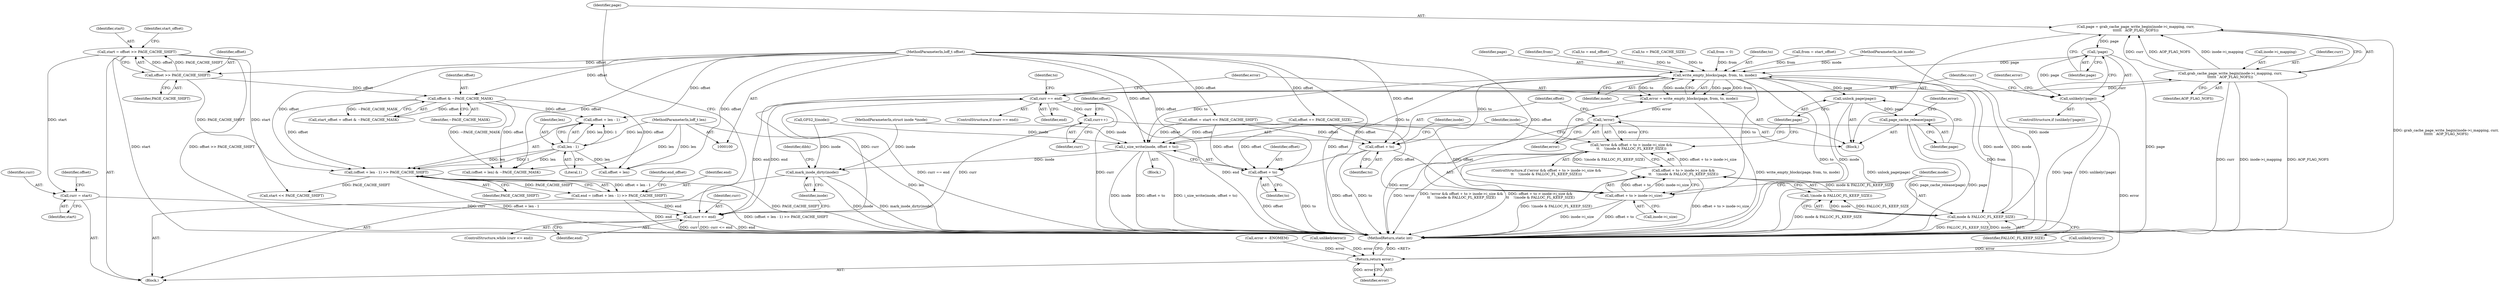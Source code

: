 digraph "1_linux_64dd153c83743af81f20924c6343652d731eeecb_1@API" {
"1000201" [label="(Call,page = grab_cache_page_write_begin(inode->i_mapping, curr,\n\t\t\t\t\t\t   AOP_FLAG_NOFS))"];
"1000203" [label="(Call,grab_cache_page_write_begin(inode->i_mapping, curr,\n\t\t\t\t\t\t   AOP_FLAG_NOFS))"];
"1000197" [label="(Call,curr <= end)"];
"1000262" [label="(Call,curr++)"];
"1000220" [label="(Call,curr == end)"];
"1000182" [label="(Call,curr = start)"];
"1000114" [label="(Call,start = offset >> PAGE_CACHE_SHIFT)"];
"1000116" [label="(Call,offset >> PAGE_CACHE_SHIFT)"];
"1000102" [label="(MethodParameterIn,loff_t offset)"];
"1000126" [label="(Call,end = (offset + len - 1) >> PAGE_CACHE_SHIFT)"];
"1000128" [label="(Call,(offset + len - 1) >> PAGE_CACHE_SHIFT)"];
"1000122" [label="(Call,offset & ~PAGE_CACHE_MASK)"];
"1000131" [label="(Call,len - 1)"];
"1000103" [label="(MethodParameterIn,loff_t len)"];
"1000211" [label="(Call,!page)"];
"1000210" [label="(Call,unlikely(!page))"];
"1000228" [label="(Call,write_empty_blocks(page, from, to, mode))"];
"1000226" [label="(Call,error = write_empty_blocks(page, from, to, mode))"];
"1000235" [label="(Call,!error)"];
"1000234" [label="(Call,!error && offset + to > inode->i_size &&\n\t\t    !(mode & FALLOC_FL_KEEP_SIZE))"];
"1000275" [label="(Return,return error;)"];
"1000238" [label="(Call,offset + to > inode->i_size)"];
"1000237" [label="(Call,offset + to > inode->i_size &&\n\t\t    !(mode & FALLOC_FL_KEEP_SIZE))"];
"1000239" [label="(Call,offset + to)"];
"1000246" [label="(Call,mode & FALLOC_FL_KEEP_SIZE)"];
"1000245" [label="(Call,!(mode & FALLOC_FL_KEEP_SIZE))"];
"1000250" [label="(Call,i_size_write(inode, offset + to))"];
"1000270" [label="(Call,mark_inode_dirty(inode))"];
"1000252" [label="(Call,offset + to)"];
"1000255" [label="(Call,unlock_page(page))"];
"1000257" [label="(Call,page_cache_release(page))"];
"1000219" [label="(ControlStructure,if (curr == end))"];
"1000202" [label="(Identifier,page)"];
"1000115" [label="(Identifier,start)"];
"1000267" [label="(Call,from = 0)"];
"1000200" [label="(Block,)"];
"1000222" [label="(Identifier,end)"];
"1000187" [label="(Call,start << PAGE_CACHE_SHIFT)"];
"1000123" [label="(Identifier,offset)"];
"1000231" [label="(Identifier,to)"];
"1000214" [label="(Call,error = -ENOMEM)"];
"1000270" [label="(Call,mark_inode_dirty(inode))"];
"1000220" [label="(Call,curr == end)"];
"1000265" [label="(Identifier,offset)"];
"1000203" [label="(Call,grab_cache_page_write_begin(inode->i_mapping, curr,\n\t\t\t\t\t\t   AOP_FLAG_NOFS))"];
"1000190" [label="(Call,from = start_offset)"];
"1000140" [label="(Call,(offset + len) & ~PAGE_CACHE_MASK)"];
"1000243" [label="(Identifier,inode)"];
"1000114" [label="(Call,start = offset >> PAGE_CACHE_SHIFT)"];
"1000236" [label="(Identifier,error)"];
"1000241" [label="(Identifier,to)"];
"1000252" [label="(Call,offset + to)"];
"1000129" [label="(Call,offset + len - 1)"];
"1000104" [label="(MethodParameterIn,int mode)"];
"1000198" [label="(Identifier,curr)"];
"1000197" [label="(Call,curr <= end)"];
"1000186" [label="(Identifier,offset)"];
"1000160" [label="(Call,unlikely(error))"];
"1000258" [label="(Identifier,page)"];
"1000228" [label="(Call,write_empty_blocks(page, from, to, mode))"];
"1000182" [label="(Call,curr = start)"];
"1000224" [label="(Identifier,to)"];
"1000212" [label="(Identifier,page)"];
"1000260" [label="(Identifier,error)"];
"1000226" [label="(Call,error = write_empty_blocks(page, from, to, mode))"];
"1000121" [label="(Identifier,start_offset)"];
"1000215" [label="(Identifier,error)"];
"1000179" [label="(Call,unlikely(error))"];
"1000245" [label="(Call,!(mode & FALLOC_FL_KEEP_SIZE))"];
"1000253" [label="(Identifier,offset)"];
"1000257" [label="(Call,page_cache_release(page))"];
"1000102" [label="(MethodParameterIn,loff_t offset)"];
"1000242" [label="(Call,inode->i_size)"];
"1000103" [label="(MethodParameterIn,loff_t len)"];
"1000262" [label="(Call,curr++)"];
"1000229" [label="(Identifier,page)"];
"1000248" [label="(Identifier,FALLOC_FL_KEEP_SIZE)"];
"1000132" [label="(Identifier,len)"];
"1000105" [label="(Block,)"];
"1000238" [label="(Call,offset + to > inode->i_size)"];
"1000277" [label="(MethodReturn,static int)"];
"1000251" [label="(Identifier,inode)"];
"1000131" [label="(Call,len - 1)"];
"1000230" [label="(Identifier,from)"];
"1000276" [label="(Identifier,error)"];
"1000227" [label="(Identifier,error)"];
"1000134" [label="(Identifier,PAGE_CACHE_SHIFT)"];
"1000209" [label="(ControlStructure,if (unlikely(!page)))"];
"1000201" [label="(Call,page = grab_cache_page_write_begin(inode->i_mapping, curr,\n\t\t\t\t\t\t   AOP_FLAG_NOFS))"];
"1000204" [label="(Call,inode->i_mapping)"];
"1000196" [label="(ControlStructure,while (curr <= end))"];
"1000249" [label="(Block,)"];
"1000250" [label="(Call,i_size_write(inode, offset + to))"];
"1000141" [label="(Call,offset + len)"];
"1000247" [label="(Identifier,mode)"];
"1000255" [label="(Call,unlock_page(page))"];
"1000184" [label="(Identifier,start)"];
"1000271" [label="(Identifier,inode)"];
"1000246" [label="(Call,mode & FALLOC_FL_KEEP_SIZE)"];
"1000120" [label="(Call,start_offset = offset & ~PAGE_CACHE_MASK)"];
"1000124" [label="(Identifier,~PAGE_CACHE_MASK)"];
"1000232" [label="(Identifier,mode)"];
"1000223" [label="(Call,to = end_offset)"];
"1000233" [label="(ControlStructure,if (!error && offset + to > inode->i_size &&\n\t\t    !(mode & FALLOC_FL_KEEP_SIZE)))"];
"1000210" [label="(Call,unlikely(!page))"];
"1000101" [label="(MethodParameterIn,struct inode *inode)"];
"1000235" [label="(Call,!error)"];
"1000199" [label="(Identifier,end)"];
"1000109" [label="(Call,GFS2_I(inode))"];
"1000139" [label="(Identifier,end_offset)"];
"1000118" [label="(Identifier,PAGE_CACHE_SHIFT)"];
"1000211" [label="(Call,!page)"];
"1000263" [label="(Identifier,curr)"];
"1000207" [label="(Identifier,curr)"];
"1000275" [label="(Return,return error;)"];
"1000116" [label="(Call,offset >> PAGE_CACHE_SHIFT)"];
"1000273" [label="(Identifier,dibh)"];
"1000128" [label="(Call,(offset + len - 1) >> PAGE_CACHE_SHIFT)"];
"1000221" [label="(Identifier,curr)"];
"1000133" [label="(Literal,1)"];
"1000126" [label="(Call,end = (offset + len - 1) >> PAGE_CACHE_SHIFT)"];
"1000208" [label="(Identifier,AOP_FLAG_NOFS)"];
"1000117" [label="(Identifier,offset)"];
"1000254" [label="(Identifier,to)"];
"1000183" [label="(Identifier,curr)"];
"1000234" [label="(Call,!error && offset + to > inode->i_size &&\n\t\t    !(mode & FALLOC_FL_KEEP_SIZE))"];
"1000237" [label="(Call,offset + to > inode->i_size &&\n\t\t    !(mode & FALLOC_FL_KEEP_SIZE))"];
"1000185" [label="(Call,offset = start << PAGE_CACHE_SHIFT)"];
"1000264" [label="(Call,offset += PAGE_CACHE_SIZE)"];
"1000122" [label="(Call,offset & ~PAGE_CACHE_MASK)"];
"1000256" [label="(Identifier,page)"];
"1000193" [label="(Call,to = PAGE_CACHE_SIZE)"];
"1000127" [label="(Identifier,end)"];
"1000240" [label="(Identifier,offset)"];
"1000239" [label="(Call,offset + to)"];
"1000201" -> "1000200"  [label="AST: "];
"1000201" -> "1000203"  [label="CFG: "];
"1000202" -> "1000201"  [label="AST: "];
"1000203" -> "1000201"  [label="AST: "];
"1000212" -> "1000201"  [label="CFG: "];
"1000201" -> "1000277"  [label="DDG: grab_cache_page_write_begin(inode->i_mapping, curr,\n\t\t\t\t\t\t   AOP_FLAG_NOFS)"];
"1000203" -> "1000201"  [label="DDG: inode->i_mapping"];
"1000203" -> "1000201"  [label="DDG: curr"];
"1000203" -> "1000201"  [label="DDG: AOP_FLAG_NOFS"];
"1000201" -> "1000211"  [label="DDG: page"];
"1000203" -> "1000208"  [label="CFG: "];
"1000204" -> "1000203"  [label="AST: "];
"1000207" -> "1000203"  [label="AST: "];
"1000208" -> "1000203"  [label="AST: "];
"1000203" -> "1000277"  [label="DDG: AOP_FLAG_NOFS"];
"1000203" -> "1000277"  [label="DDG: curr"];
"1000203" -> "1000277"  [label="DDG: inode->i_mapping"];
"1000197" -> "1000203"  [label="DDG: curr"];
"1000203" -> "1000220"  [label="DDG: curr"];
"1000197" -> "1000196"  [label="AST: "];
"1000197" -> "1000199"  [label="CFG: "];
"1000198" -> "1000197"  [label="AST: "];
"1000199" -> "1000197"  [label="AST: "];
"1000202" -> "1000197"  [label="CFG: "];
"1000271" -> "1000197"  [label="CFG: "];
"1000197" -> "1000277"  [label="DDG: curr <= end"];
"1000197" -> "1000277"  [label="DDG: end"];
"1000197" -> "1000277"  [label="DDG: curr"];
"1000262" -> "1000197"  [label="DDG: curr"];
"1000182" -> "1000197"  [label="DDG: curr"];
"1000220" -> "1000197"  [label="DDG: end"];
"1000126" -> "1000197"  [label="DDG: end"];
"1000197" -> "1000220"  [label="DDG: end"];
"1000262" -> "1000200"  [label="AST: "];
"1000262" -> "1000263"  [label="CFG: "];
"1000263" -> "1000262"  [label="AST: "];
"1000265" -> "1000262"  [label="CFG: "];
"1000220" -> "1000262"  [label="DDG: curr"];
"1000220" -> "1000219"  [label="AST: "];
"1000220" -> "1000222"  [label="CFG: "];
"1000221" -> "1000220"  [label="AST: "];
"1000222" -> "1000220"  [label="AST: "];
"1000224" -> "1000220"  [label="CFG: "];
"1000227" -> "1000220"  [label="CFG: "];
"1000220" -> "1000277"  [label="DDG: curr"];
"1000220" -> "1000277"  [label="DDG: end"];
"1000220" -> "1000277"  [label="DDG: curr == end"];
"1000182" -> "1000105"  [label="AST: "];
"1000182" -> "1000184"  [label="CFG: "];
"1000183" -> "1000182"  [label="AST: "];
"1000184" -> "1000182"  [label="AST: "];
"1000186" -> "1000182"  [label="CFG: "];
"1000114" -> "1000182"  [label="DDG: start"];
"1000114" -> "1000105"  [label="AST: "];
"1000114" -> "1000116"  [label="CFG: "];
"1000115" -> "1000114"  [label="AST: "];
"1000116" -> "1000114"  [label="AST: "];
"1000121" -> "1000114"  [label="CFG: "];
"1000114" -> "1000277"  [label="DDG: start"];
"1000114" -> "1000277"  [label="DDG: offset >> PAGE_CACHE_SHIFT"];
"1000116" -> "1000114"  [label="DDG: offset"];
"1000116" -> "1000114"  [label="DDG: PAGE_CACHE_SHIFT"];
"1000114" -> "1000187"  [label="DDG: start"];
"1000116" -> "1000118"  [label="CFG: "];
"1000117" -> "1000116"  [label="AST: "];
"1000118" -> "1000116"  [label="AST: "];
"1000102" -> "1000116"  [label="DDG: offset"];
"1000116" -> "1000122"  [label="DDG: offset"];
"1000116" -> "1000128"  [label="DDG: PAGE_CACHE_SHIFT"];
"1000102" -> "1000100"  [label="AST: "];
"1000102" -> "1000277"  [label="DDG: offset"];
"1000102" -> "1000122"  [label="DDG: offset"];
"1000102" -> "1000128"  [label="DDG: offset"];
"1000102" -> "1000129"  [label="DDG: offset"];
"1000102" -> "1000140"  [label="DDG: offset"];
"1000102" -> "1000141"  [label="DDG: offset"];
"1000102" -> "1000185"  [label="DDG: offset"];
"1000102" -> "1000238"  [label="DDG: offset"];
"1000102" -> "1000239"  [label="DDG: offset"];
"1000102" -> "1000250"  [label="DDG: offset"];
"1000102" -> "1000252"  [label="DDG: offset"];
"1000102" -> "1000264"  [label="DDG: offset"];
"1000126" -> "1000105"  [label="AST: "];
"1000126" -> "1000128"  [label="CFG: "];
"1000127" -> "1000126"  [label="AST: "];
"1000128" -> "1000126"  [label="AST: "];
"1000139" -> "1000126"  [label="CFG: "];
"1000126" -> "1000277"  [label="DDG: end"];
"1000126" -> "1000277"  [label="DDG: (offset + len - 1) >> PAGE_CACHE_SHIFT"];
"1000128" -> "1000126"  [label="DDG: offset + len - 1"];
"1000128" -> "1000126"  [label="DDG: PAGE_CACHE_SHIFT"];
"1000128" -> "1000134"  [label="CFG: "];
"1000129" -> "1000128"  [label="AST: "];
"1000134" -> "1000128"  [label="AST: "];
"1000128" -> "1000277"  [label="DDG: offset + len - 1"];
"1000128" -> "1000277"  [label="DDG: PAGE_CACHE_SHIFT"];
"1000122" -> "1000128"  [label="DDG: offset"];
"1000131" -> "1000128"  [label="DDG: len"];
"1000131" -> "1000128"  [label="DDG: 1"];
"1000128" -> "1000187"  [label="DDG: PAGE_CACHE_SHIFT"];
"1000122" -> "1000120"  [label="AST: "];
"1000122" -> "1000124"  [label="CFG: "];
"1000123" -> "1000122"  [label="AST: "];
"1000124" -> "1000122"  [label="AST: "];
"1000120" -> "1000122"  [label="CFG: "];
"1000122" -> "1000120"  [label="DDG: offset"];
"1000122" -> "1000120"  [label="DDG: ~PAGE_CACHE_MASK"];
"1000122" -> "1000129"  [label="DDG: offset"];
"1000122" -> "1000140"  [label="DDG: offset"];
"1000122" -> "1000140"  [label="DDG: ~PAGE_CACHE_MASK"];
"1000122" -> "1000141"  [label="DDG: offset"];
"1000131" -> "1000129"  [label="AST: "];
"1000131" -> "1000133"  [label="CFG: "];
"1000132" -> "1000131"  [label="AST: "];
"1000133" -> "1000131"  [label="AST: "];
"1000129" -> "1000131"  [label="CFG: "];
"1000131" -> "1000129"  [label="DDG: len"];
"1000131" -> "1000129"  [label="DDG: 1"];
"1000103" -> "1000131"  [label="DDG: len"];
"1000131" -> "1000140"  [label="DDG: len"];
"1000131" -> "1000141"  [label="DDG: len"];
"1000103" -> "1000100"  [label="AST: "];
"1000103" -> "1000277"  [label="DDG: len"];
"1000103" -> "1000140"  [label="DDG: len"];
"1000103" -> "1000141"  [label="DDG: len"];
"1000211" -> "1000210"  [label="AST: "];
"1000211" -> "1000212"  [label="CFG: "];
"1000212" -> "1000211"  [label="AST: "];
"1000210" -> "1000211"  [label="CFG: "];
"1000211" -> "1000277"  [label="DDG: page"];
"1000211" -> "1000210"  [label="DDG: page"];
"1000211" -> "1000228"  [label="DDG: page"];
"1000210" -> "1000209"  [label="AST: "];
"1000215" -> "1000210"  [label="CFG: "];
"1000221" -> "1000210"  [label="CFG: "];
"1000210" -> "1000277"  [label="DDG: unlikely(!page)"];
"1000210" -> "1000277"  [label="DDG: !page"];
"1000228" -> "1000226"  [label="AST: "];
"1000228" -> "1000232"  [label="CFG: "];
"1000229" -> "1000228"  [label="AST: "];
"1000230" -> "1000228"  [label="AST: "];
"1000231" -> "1000228"  [label="AST: "];
"1000232" -> "1000228"  [label="AST: "];
"1000226" -> "1000228"  [label="CFG: "];
"1000228" -> "1000277"  [label="DDG: to"];
"1000228" -> "1000277"  [label="DDG: mode"];
"1000228" -> "1000277"  [label="DDG: from"];
"1000228" -> "1000226"  [label="DDG: page"];
"1000228" -> "1000226"  [label="DDG: from"];
"1000228" -> "1000226"  [label="DDG: to"];
"1000228" -> "1000226"  [label="DDG: mode"];
"1000267" -> "1000228"  [label="DDG: from"];
"1000190" -> "1000228"  [label="DDG: from"];
"1000193" -> "1000228"  [label="DDG: to"];
"1000223" -> "1000228"  [label="DDG: to"];
"1000246" -> "1000228"  [label="DDG: mode"];
"1000104" -> "1000228"  [label="DDG: mode"];
"1000228" -> "1000238"  [label="DDG: to"];
"1000228" -> "1000239"  [label="DDG: to"];
"1000228" -> "1000246"  [label="DDG: mode"];
"1000228" -> "1000250"  [label="DDG: to"];
"1000228" -> "1000252"  [label="DDG: to"];
"1000228" -> "1000255"  [label="DDG: page"];
"1000226" -> "1000200"  [label="AST: "];
"1000227" -> "1000226"  [label="AST: "];
"1000236" -> "1000226"  [label="CFG: "];
"1000226" -> "1000277"  [label="DDG: write_empty_blocks(page, from, to, mode)"];
"1000226" -> "1000235"  [label="DDG: error"];
"1000235" -> "1000234"  [label="AST: "];
"1000235" -> "1000236"  [label="CFG: "];
"1000236" -> "1000235"  [label="AST: "];
"1000240" -> "1000235"  [label="CFG: "];
"1000234" -> "1000235"  [label="CFG: "];
"1000235" -> "1000277"  [label="DDG: error"];
"1000235" -> "1000234"  [label="DDG: error"];
"1000235" -> "1000275"  [label="DDG: error"];
"1000234" -> "1000233"  [label="AST: "];
"1000234" -> "1000237"  [label="CFG: "];
"1000237" -> "1000234"  [label="AST: "];
"1000251" -> "1000234"  [label="CFG: "];
"1000256" -> "1000234"  [label="CFG: "];
"1000234" -> "1000277"  [label="DDG: offset + to > inode->i_size &&\n\t\t    !(mode & FALLOC_FL_KEEP_SIZE)"];
"1000234" -> "1000277"  [label="DDG: !error"];
"1000234" -> "1000277"  [label="DDG: !error && offset + to > inode->i_size &&\n\t\t    !(mode & FALLOC_FL_KEEP_SIZE)"];
"1000237" -> "1000234"  [label="DDG: offset + to > inode->i_size"];
"1000237" -> "1000234"  [label="DDG: !(mode & FALLOC_FL_KEEP_SIZE)"];
"1000275" -> "1000105"  [label="AST: "];
"1000275" -> "1000276"  [label="CFG: "];
"1000276" -> "1000275"  [label="AST: "];
"1000277" -> "1000275"  [label="CFG: "];
"1000275" -> "1000277"  [label="DDG: <RET>"];
"1000276" -> "1000275"  [label="DDG: error"];
"1000179" -> "1000275"  [label="DDG: error"];
"1000214" -> "1000275"  [label="DDG: error"];
"1000160" -> "1000275"  [label="DDG: error"];
"1000238" -> "1000237"  [label="AST: "];
"1000238" -> "1000242"  [label="CFG: "];
"1000239" -> "1000238"  [label="AST: "];
"1000242" -> "1000238"  [label="AST: "];
"1000247" -> "1000238"  [label="CFG: "];
"1000237" -> "1000238"  [label="CFG: "];
"1000238" -> "1000277"  [label="DDG: offset + to"];
"1000238" -> "1000277"  [label="DDG: inode->i_size"];
"1000238" -> "1000237"  [label="DDG: offset + to"];
"1000238" -> "1000237"  [label="DDG: inode->i_size"];
"1000185" -> "1000238"  [label="DDG: offset"];
"1000264" -> "1000238"  [label="DDG: offset"];
"1000237" -> "1000245"  [label="CFG: "];
"1000245" -> "1000237"  [label="AST: "];
"1000237" -> "1000277"  [label="DDG: !(mode & FALLOC_FL_KEEP_SIZE)"];
"1000237" -> "1000277"  [label="DDG: offset + to > inode->i_size"];
"1000245" -> "1000237"  [label="DDG: mode & FALLOC_FL_KEEP_SIZE"];
"1000239" -> "1000241"  [label="CFG: "];
"1000240" -> "1000239"  [label="AST: "];
"1000241" -> "1000239"  [label="AST: "];
"1000243" -> "1000239"  [label="CFG: "];
"1000239" -> "1000277"  [label="DDG: offset"];
"1000239" -> "1000277"  [label="DDG: to"];
"1000185" -> "1000239"  [label="DDG: offset"];
"1000264" -> "1000239"  [label="DDG: offset"];
"1000246" -> "1000245"  [label="AST: "];
"1000246" -> "1000248"  [label="CFG: "];
"1000247" -> "1000246"  [label="AST: "];
"1000248" -> "1000246"  [label="AST: "];
"1000245" -> "1000246"  [label="CFG: "];
"1000246" -> "1000277"  [label="DDG: FALLOC_FL_KEEP_SIZE"];
"1000246" -> "1000277"  [label="DDG: mode"];
"1000246" -> "1000245"  [label="DDG: mode"];
"1000246" -> "1000245"  [label="DDG: FALLOC_FL_KEEP_SIZE"];
"1000104" -> "1000246"  [label="DDG: mode"];
"1000245" -> "1000277"  [label="DDG: mode & FALLOC_FL_KEEP_SIZE"];
"1000250" -> "1000249"  [label="AST: "];
"1000250" -> "1000252"  [label="CFG: "];
"1000251" -> "1000250"  [label="AST: "];
"1000252" -> "1000250"  [label="AST: "];
"1000256" -> "1000250"  [label="CFG: "];
"1000250" -> "1000277"  [label="DDG: inode"];
"1000250" -> "1000277"  [label="DDG: offset + to"];
"1000250" -> "1000277"  [label="DDG: i_size_write(inode, offset + to)"];
"1000109" -> "1000250"  [label="DDG: inode"];
"1000101" -> "1000250"  [label="DDG: inode"];
"1000185" -> "1000250"  [label="DDG: offset"];
"1000264" -> "1000250"  [label="DDG: offset"];
"1000250" -> "1000270"  [label="DDG: inode"];
"1000270" -> "1000105"  [label="AST: "];
"1000270" -> "1000271"  [label="CFG: "];
"1000271" -> "1000270"  [label="AST: "];
"1000273" -> "1000270"  [label="CFG: "];
"1000270" -> "1000277"  [label="DDG: mark_inode_dirty(inode)"];
"1000270" -> "1000277"  [label="DDG: inode"];
"1000109" -> "1000270"  [label="DDG: inode"];
"1000101" -> "1000270"  [label="DDG: inode"];
"1000252" -> "1000254"  [label="CFG: "];
"1000253" -> "1000252"  [label="AST: "];
"1000254" -> "1000252"  [label="AST: "];
"1000252" -> "1000277"  [label="DDG: offset"];
"1000252" -> "1000277"  [label="DDG: to"];
"1000185" -> "1000252"  [label="DDG: offset"];
"1000264" -> "1000252"  [label="DDG: offset"];
"1000255" -> "1000200"  [label="AST: "];
"1000255" -> "1000256"  [label="CFG: "];
"1000256" -> "1000255"  [label="AST: "];
"1000258" -> "1000255"  [label="CFG: "];
"1000255" -> "1000277"  [label="DDG: unlock_page(page)"];
"1000255" -> "1000257"  [label="DDG: page"];
"1000257" -> "1000200"  [label="AST: "];
"1000257" -> "1000258"  [label="CFG: "];
"1000258" -> "1000257"  [label="AST: "];
"1000260" -> "1000257"  [label="CFG: "];
"1000257" -> "1000277"  [label="DDG: page"];
"1000257" -> "1000277"  [label="DDG: page_cache_release(page)"];
}
